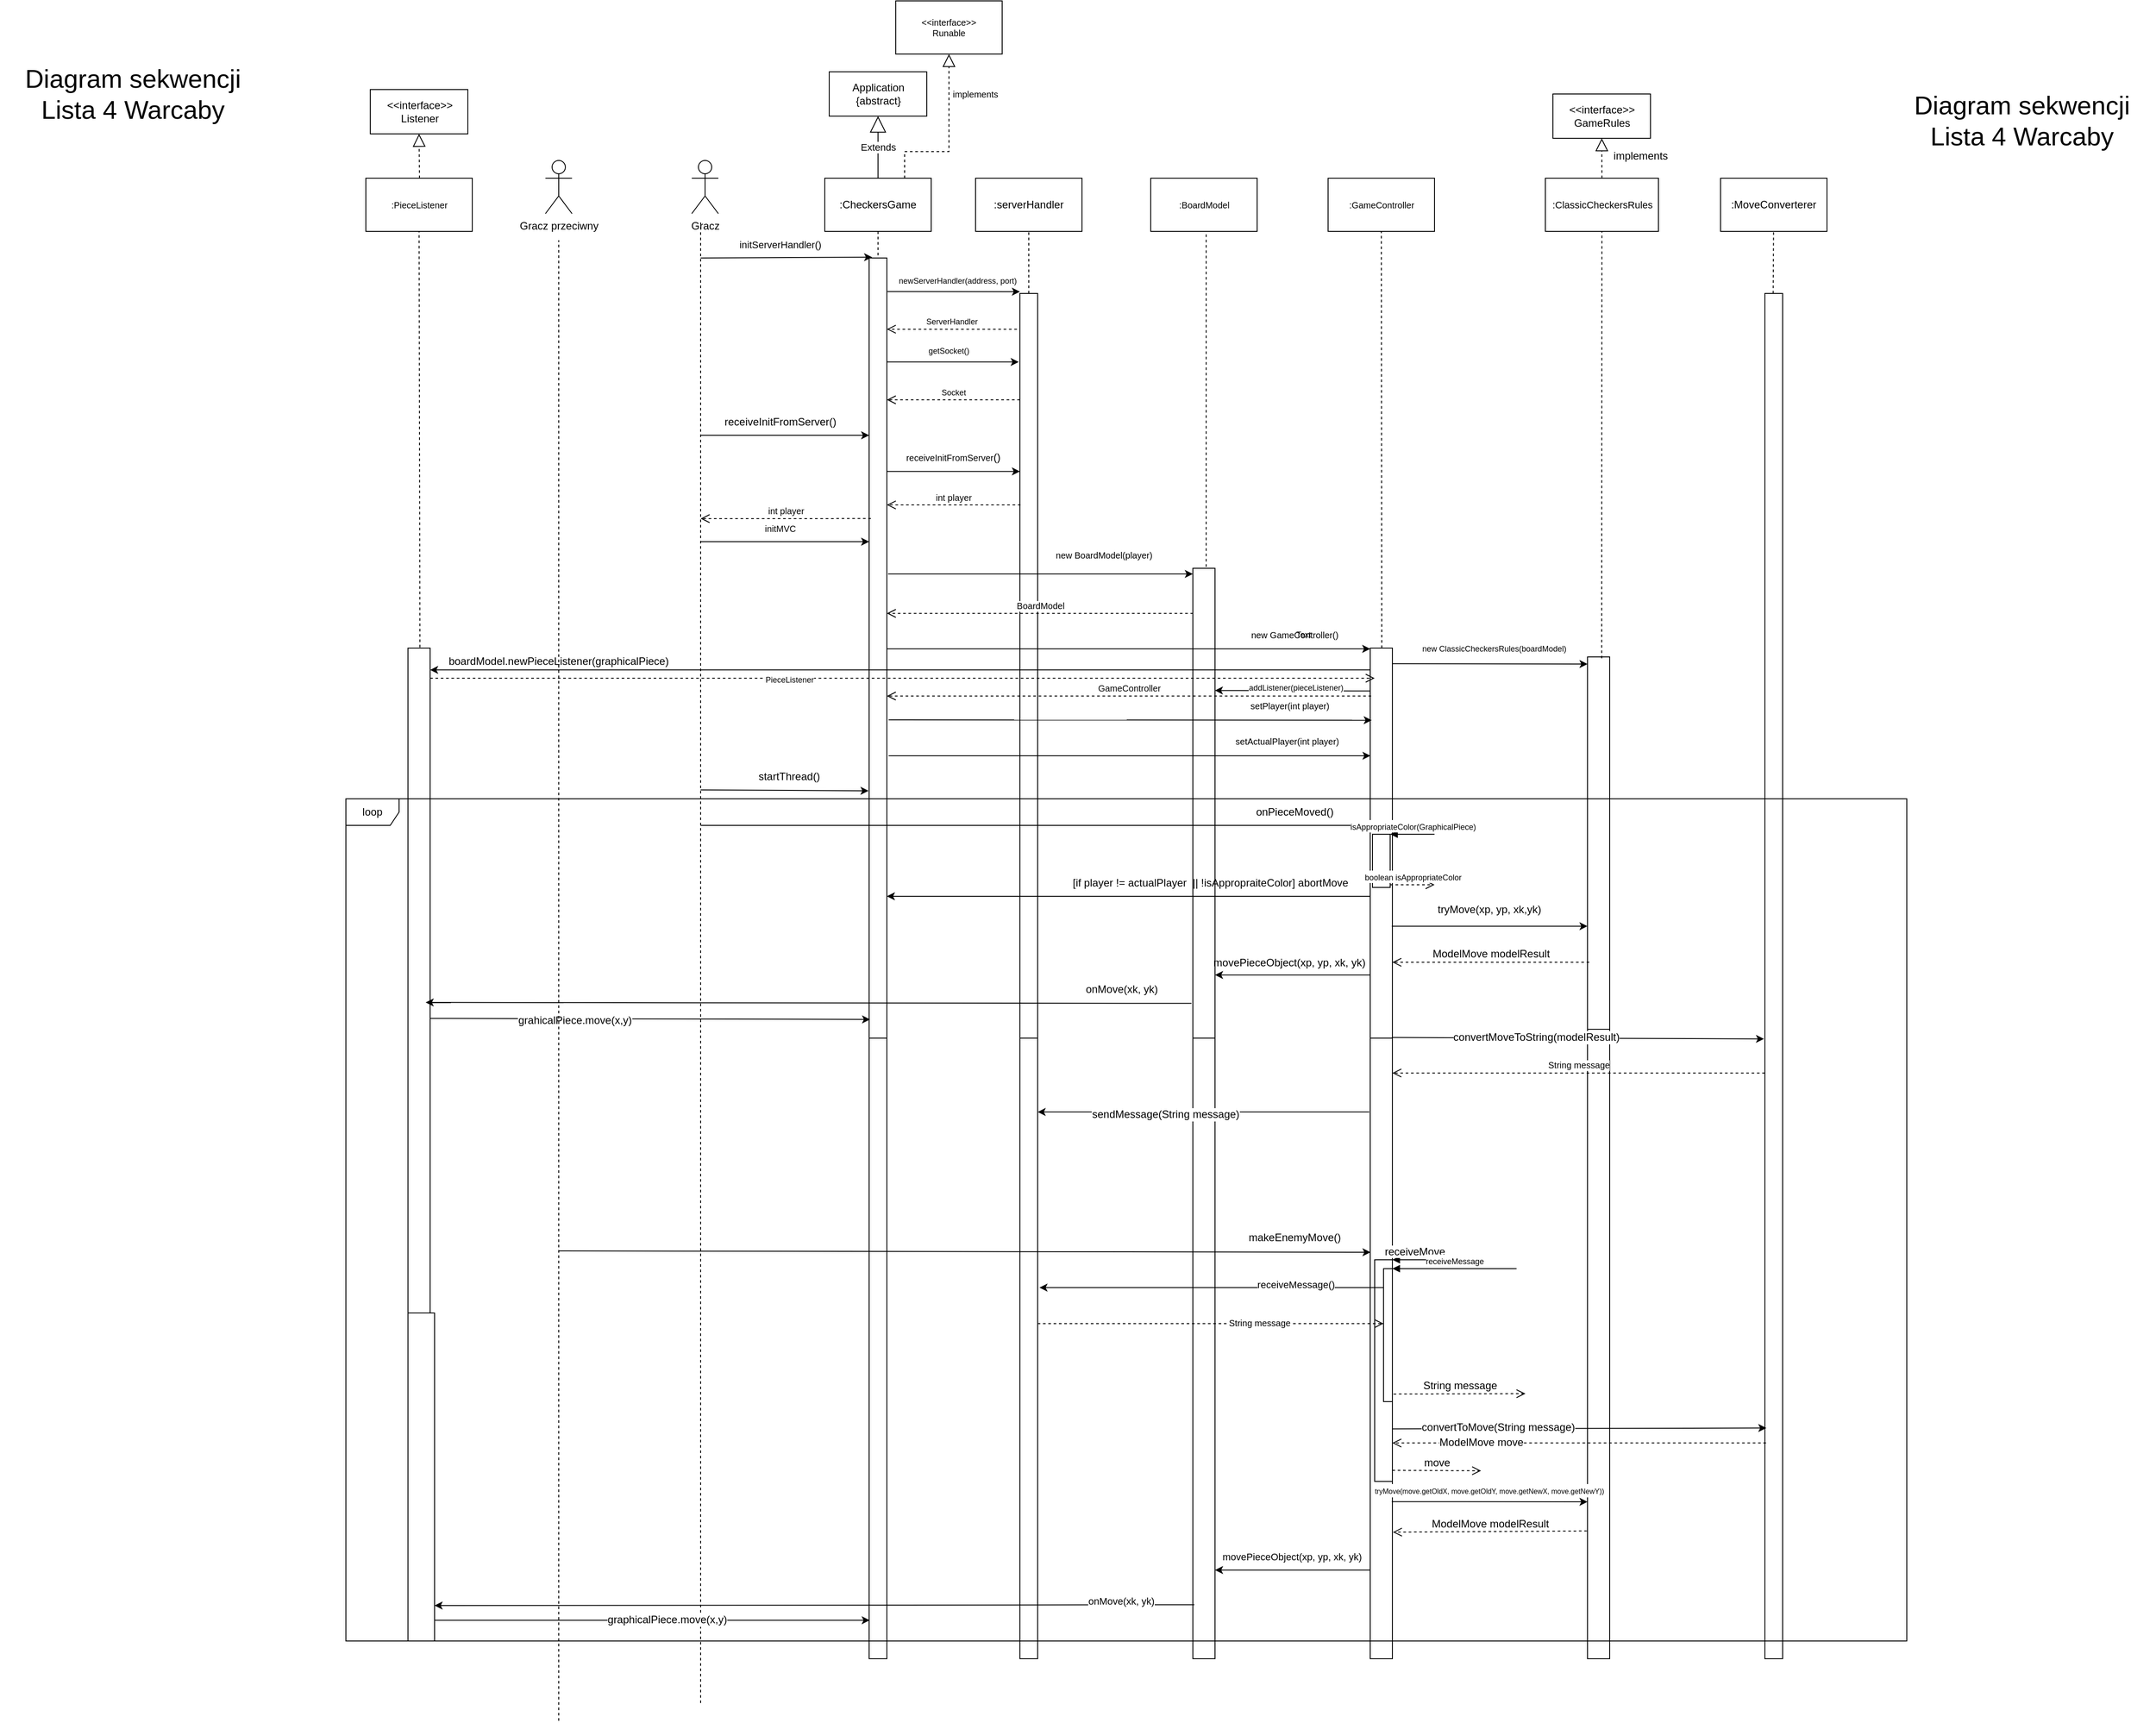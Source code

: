 <mxfile version="20.8.5" type="device"><diagram id="kgpKYQtTHZ0yAKxKKP6v" name="Page-1"><mxGraphModel dx="1644" dy="1530" grid="1" gridSize="10" guides="1" tooltips="1" connect="1" arrows="1" fold="1" page="1" pageScale="1" pageWidth="850" pageHeight="1100" math="0" shadow="0"><root><mxCell id="0"/><mxCell id="1" parent="0"/><mxCell id="ryTdB5Yr19SQIVDXWquv-1" value="Gracz" style="shape=umlActor;verticalLabelPosition=bottom;verticalAlign=top;html=1;" vertex="1" parent="1"><mxGeometry x="110" y="90" width="30" height="60" as="geometry"/></mxCell><mxCell id="ryTdB5Yr19SQIVDXWquv-6" value="" style="html=1;points=[];perimeter=orthogonalPerimeter;" vertex="1" parent="1"><mxGeometry x="310" y="200" width="20" height="880" as="geometry"/></mxCell><mxCell id="ryTdB5Yr19SQIVDXWquv-8" value="" style="endArrow=none;dashed=1;html=1;rounded=0;" edge="1" parent="1"><mxGeometry width="50" height="50" relative="1" as="geometry"><mxPoint x="120" y="1830" as="sourcePoint"/><mxPoint x="120" y="160" as="targetPoint"/></mxGeometry></mxCell><mxCell id="ryTdB5Yr19SQIVDXWquv-10" value="" style="endArrow=classic;html=1;rounded=0;entryX=0.167;entryY=-0.001;entryDx=0;entryDy=0;entryPerimeter=0;" edge="1" parent="1" target="ryTdB5Yr19SQIVDXWquv-6"><mxGeometry width="50" height="50" relative="1" as="geometry"><mxPoint x="120" y="200" as="sourcePoint"/><mxPoint x="430" y="170" as="targetPoint"/></mxGeometry></mxCell><mxCell id="ryTdB5Yr19SQIVDXWquv-11" value=":CheckersGame" style="rounded=0;whiteSpace=wrap;html=1;" vertex="1" parent="1"><mxGeometry x="260" y="110" width="120" height="60" as="geometry"/></mxCell><mxCell id="ryTdB5Yr19SQIVDXWquv-12" value="" style="endArrow=none;dashed=1;html=1;rounded=0;exitX=0.5;exitY=1;exitDx=0;exitDy=0;" edge="1" parent="1" source="ryTdB5Yr19SQIVDXWquv-11" target="ryTdB5Yr19SQIVDXWquv-6"><mxGeometry width="50" height="50" relative="1" as="geometry"><mxPoint x="380" y="150" as="sourcePoint"/><mxPoint x="430" y="100" as="targetPoint"/></mxGeometry></mxCell><mxCell id="ryTdB5Yr19SQIVDXWquv-13" value="Extends" style="endArrow=block;endSize=16;endFill=0;html=1;rounded=0;exitX=0.5;exitY=0;exitDx=0;exitDy=0;" edge="1" parent="1" source="ryTdB5Yr19SQIVDXWquv-11" target="ryTdB5Yr19SQIVDXWquv-14"><mxGeometry width="160" relative="1" as="geometry"><mxPoint x="330" y="120" as="sourcePoint"/><mxPoint x="320" y="50" as="targetPoint"/></mxGeometry></mxCell><mxCell id="ryTdB5Yr19SQIVDXWquv-14" value="Application&lt;br&gt;{abstract}" style="html=1;" vertex="1" parent="1"><mxGeometry x="265" y="-10" width="110" height="50" as="geometry"/></mxCell><mxCell id="ryTdB5Yr19SQIVDXWquv-15" value="" style="endArrow=classic;html=1;rounded=0;exitX=1.033;exitY=0.043;exitDx=0;exitDy=0;exitPerimeter=0;" edge="1" parent="1" source="ryTdB5Yr19SQIVDXWquv-6"><mxGeometry width="50" height="50" relative="1" as="geometry"><mxPoint x="460" y="360" as="sourcePoint"/><mxPoint x="480" y="238" as="targetPoint"/></mxGeometry></mxCell><mxCell id="ryTdB5Yr19SQIVDXWquv-17" value="" style="html=1;points=[];perimeter=orthogonalPerimeter;" vertex="1" parent="1"><mxGeometry x="480" y="240" width="20" height="840" as="geometry"/></mxCell><mxCell id="ryTdB5Yr19SQIVDXWquv-18" value=":serverHandler" style="rounded=0;whiteSpace=wrap;html=1;" vertex="1" parent="1"><mxGeometry x="430" y="110" width="120" height="60" as="geometry"/></mxCell><mxCell id="ryTdB5Yr19SQIVDXWquv-19" value="" style="endArrow=none;dashed=1;html=1;rounded=0;entryX=0.5;entryY=1;entryDx=0;entryDy=0;" edge="1" parent="1" source="ryTdB5Yr19SQIVDXWquv-17" target="ryTdB5Yr19SQIVDXWquv-18"><mxGeometry width="50" height="50" relative="1" as="geometry"><mxPoint x="460" y="300" as="sourcePoint"/><mxPoint x="510" y="250" as="targetPoint"/></mxGeometry></mxCell><mxCell id="ryTdB5Yr19SQIVDXWquv-20" value="&lt;font style=&quot;font-size: 11px;&quot;&gt;initServerHandler()&lt;/font&gt;" style="text;html=1;strokeColor=none;fillColor=none;align=center;verticalAlign=middle;whiteSpace=wrap;rounded=0;" vertex="1" parent="1"><mxGeometry x="180" y="170" width="60" height="30" as="geometry"/></mxCell><mxCell id="ryTdB5Yr19SQIVDXWquv-21" value="&lt;font style=&quot;font-size: 9px;&quot;&gt;newServerHandler(address, port)&lt;/font&gt;" style="text;html=1;strokeColor=none;fillColor=none;align=center;verticalAlign=middle;whiteSpace=wrap;rounded=0;fontSize=11;" vertex="1" parent="1"><mxGeometry x="330" y="210" width="160" height="30" as="geometry"/></mxCell><mxCell id="ryTdB5Yr19SQIVDXWquv-23" value="ServerHandler" style="html=1;verticalAlign=bottom;endArrow=open;dashed=1;endSize=8;rounded=0;fontSize=9;exitX=-0.167;exitY=0.048;exitDx=0;exitDy=0;exitPerimeter=0;" edge="1" parent="1" source="ryTdB5Yr19SQIVDXWquv-17" target="ryTdB5Yr19SQIVDXWquv-6"><mxGeometry relative="1" as="geometry"><mxPoint x="520" y="260" as="sourcePoint"/><mxPoint x="440" y="260" as="targetPoint"/></mxGeometry></mxCell><mxCell id="ryTdB5Yr19SQIVDXWquv-24" value="" style="endArrow=classic;html=1;rounded=0;fontSize=9;entryX=-0.067;entryY=0.092;entryDx=0;entryDy=0;entryPerimeter=0;" edge="1" parent="1" source="ryTdB5Yr19SQIVDXWquv-6" target="ryTdB5Yr19SQIVDXWquv-17"><mxGeometry width="50" height="50" relative="1" as="geometry"><mxPoint x="460" y="430" as="sourcePoint"/><mxPoint x="510" y="380" as="targetPoint"/></mxGeometry></mxCell><mxCell id="ryTdB5Yr19SQIVDXWquv-25" value="getSocket()" style="text;html=1;strokeColor=none;fillColor=none;align=center;verticalAlign=middle;whiteSpace=wrap;rounded=0;fontSize=9;" vertex="1" parent="1"><mxGeometry x="370" y="290" width="60" height="30" as="geometry"/></mxCell><mxCell id="ryTdB5Yr19SQIVDXWquv-26" value="Socket" style="html=1;verticalAlign=bottom;endArrow=open;dashed=1;endSize=8;rounded=0;fontSize=9;" edge="1" parent="1"><mxGeometry relative="1" as="geometry"><mxPoint x="480" y="360" as="sourcePoint"/><mxPoint x="330" y="360" as="targetPoint"/></mxGeometry></mxCell><mxCell id="ryTdB5Yr19SQIVDXWquv-27" value="" style="endArrow=classic;html=1;rounded=0;fontSize=9;" edge="1" parent="1"><mxGeometry width="50" height="50" relative="1" as="geometry"><mxPoint x="120" y="400" as="sourcePoint"/><mxPoint x="310" y="400" as="targetPoint"/></mxGeometry></mxCell><mxCell id="ryTdB5Yr19SQIVDXWquv-28" value="&lt;font style=&quot;font-size: 12px;&quot;&gt;receiveInitFromServer()&lt;/font&gt;" style="text;html=1;strokeColor=none;fillColor=none;align=center;verticalAlign=middle;whiteSpace=wrap;rounded=0;fontSize=9;" vertex="1" parent="1"><mxGeometry x="180" y="370" width="60" height="30" as="geometry"/></mxCell><mxCell id="ryTdB5Yr19SQIVDXWquv-30" value="" style="endArrow=classic;html=1;rounded=0;fontSize=12;entryX=0;entryY=0.239;entryDx=0;entryDy=0;entryPerimeter=0;" edge="1" parent="1" source="ryTdB5Yr19SQIVDXWquv-6" target="ryTdB5Yr19SQIVDXWquv-17"><mxGeometry width="50" height="50" relative="1" as="geometry"><mxPoint x="340" y="441" as="sourcePoint"/><mxPoint x="450" y="280" as="targetPoint"/></mxGeometry></mxCell><mxCell id="ryTdB5Yr19SQIVDXWquv-31" value="&lt;font style=&quot;font-size: 10px;&quot;&gt;receiveInitFromServer&lt;/font&gt;()" style="text;html=1;strokeColor=none;fillColor=none;align=center;verticalAlign=middle;whiteSpace=wrap;rounded=0;fontSize=12;" vertex="1" parent="1"><mxGeometry x="375" y="410" width="60" height="30" as="geometry"/></mxCell><mxCell id="ryTdB5Yr19SQIVDXWquv-32" value="int player" style="html=1;verticalAlign=bottom;endArrow=open;dashed=1;endSize=8;rounded=0;fontSize=10;exitX=0.033;exitY=0.284;exitDx=0;exitDy=0;exitPerimeter=0;" edge="1" parent="1" source="ryTdB5Yr19SQIVDXWquv-17" target="ryTdB5Yr19SQIVDXWquv-6"><mxGeometry relative="1" as="geometry"><mxPoint x="460" y="440" as="sourcePoint"/><mxPoint x="380" y="440" as="targetPoint"/></mxGeometry></mxCell><mxCell id="ryTdB5Yr19SQIVDXWquv-33" value="int player" style="html=1;verticalAlign=bottom;endArrow=open;dashed=1;endSize=8;rounded=0;fontSize=10;exitX=0.1;exitY=0.334;exitDx=0;exitDy=0;exitPerimeter=0;" edge="1" parent="1" source="ryTdB5Yr19SQIVDXWquv-6"><mxGeometry relative="1" as="geometry"><mxPoint x="460" y="440" as="sourcePoint"/><mxPoint x="120" y="494" as="targetPoint"/></mxGeometry></mxCell><mxCell id="ryTdB5Yr19SQIVDXWquv-34" value="" style="endArrow=classic;html=1;rounded=0;fontSize=10;" edge="1" parent="1" target="ryTdB5Yr19SQIVDXWquv-6"><mxGeometry width="50" height="50" relative="1" as="geometry"><mxPoint x="120" y="520" as="sourcePoint"/><mxPoint x="450" y="410" as="targetPoint"/></mxGeometry></mxCell><mxCell id="ryTdB5Yr19SQIVDXWquv-35" value="initMVC" style="text;html=1;strokeColor=none;fillColor=none;align=center;verticalAlign=middle;whiteSpace=wrap;rounded=0;fontSize=10;" vertex="1" parent="1"><mxGeometry x="180" y="490" width="60" height="30" as="geometry"/></mxCell><mxCell id="ryTdB5Yr19SQIVDXWquv-38" value="new BoardModel(player)" style="text;html=1;strokeColor=none;fillColor=none;align=center;verticalAlign=middle;whiteSpace=wrap;rounded=0;fontSize=10;" vertex="1" parent="1"><mxGeometry x="510" y="520" width="130" height="30" as="geometry"/></mxCell><mxCell id="ryTdB5Yr19SQIVDXWquv-39" value="" style="endArrow=classic;html=1;rounded=0;fontSize=10;exitX=1.067;exitY=0.405;exitDx=0;exitDy=0;exitPerimeter=0;" edge="1" parent="1" source="ryTdB5Yr19SQIVDXWquv-6" target="ryTdB5Yr19SQIVDXWquv-40"><mxGeometry width="50" height="50" relative="1" as="geometry"><mxPoint x="400" y="460" as="sourcePoint"/><mxPoint x="680" y="560" as="targetPoint"/></mxGeometry></mxCell><mxCell id="ryTdB5Yr19SQIVDXWquv-40" value="" style="html=1;points=[];perimeter=orthogonalPerimeter;fontSize=10;" vertex="1" parent="1"><mxGeometry x="675" y="550" width="25" height="530" as="geometry"/></mxCell><mxCell id="ryTdB5Yr19SQIVDXWquv-41" value=":BoardModel" style="rounded=0;whiteSpace=wrap;html=1;fontSize=10;" vertex="1" parent="1"><mxGeometry x="627.5" y="110" width="120" height="60" as="geometry"/></mxCell><mxCell id="ryTdB5Yr19SQIVDXWquv-42" value="" style="endArrow=none;dashed=1;html=1;rounded=0;fontSize=10;exitX=0.6;exitY=-0.003;exitDx=0;exitDy=0;exitPerimeter=0;" edge="1" parent="1" source="ryTdB5Yr19SQIVDXWquv-40"><mxGeometry width="50" height="50" relative="1" as="geometry"><mxPoint x="400" y="320" as="sourcePoint"/><mxPoint x="690" y="170" as="targetPoint"/></mxGeometry></mxCell><mxCell id="ryTdB5Yr19SQIVDXWquv-43" value="BoardModel" style="html=1;verticalAlign=bottom;endArrow=open;dashed=1;endSize=8;rounded=0;fontSize=10;exitX=0.013;exitY=0.096;exitDx=0;exitDy=0;exitPerimeter=0;" edge="1" parent="1" source="ryTdB5Yr19SQIVDXWquv-40" target="ryTdB5Yr19SQIVDXWquv-6"><mxGeometry relative="1" as="geometry"><mxPoint x="460" y="570" as="sourcePoint"/><mxPoint x="380" y="570" as="targetPoint"/></mxGeometry></mxCell><mxCell id="ryTdB5Yr19SQIVDXWquv-47" value="" style="endArrow=classic;html=1;rounded=0;fontSize=10;" edge="1" parent="1" target="ryTdB5Yr19SQIVDXWquv-49"><mxGeometry width="50" height="50" relative="1" as="geometry"><mxPoint x="120" y="840" as="sourcePoint"/><mxPoint x="627.5" y="900" as="targetPoint"/></mxGeometry></mxCell><mxCell id="ryTdB5Yr19SQIVDXWquv-48" value="" style="endArrow=classic;html=1;rounded=0;fontSize=10;exitX=1.003;exitY=0.501;exitDx=0;exitDy=0;exitPerimeter=0;" edge="1" parent="1" source="ryTdB5Yr19SQIVDXWquv-6" target="ryTdB5Yr19SQIVDXWquv-49"><mxGeometry width="50" height="50" relative="1" as="geometry"><mxPoint x="375" y="670" as="sourcePoint"/><mxPoint x="880" y="640" as="targetPoint"/></mxGeometry></mxCell><mxCell id="ryTdB5Yr19SQIVDXWquv-49" value="" style="html=1;points=[];perimeter=orthogonalPerimeter;fontSize=10;" vertex="1" parent="1"><mxGeometry x="875" y="640" width="25" height="440" as="geometry"/></mxCell><mxCell id="ryTdB5Yr19SQIVDXWquv-50" value="new GameController()" style="text;html=1;strokeColor=none;fillColor=none;align=center;verticalAlign=middle;whiteSpace=wrap;rounded=0;fontSize=10;" vertex="1" parent="1"><mxGeometry x="730" y="610" width="120" height="30" as="geometry"/></mxCell><mxCell id="ryTdB5Yr19SQIVDXWquv-51" value="" style="endArrow=none;dashed=1;html=1;rounded=0;fontSize=10;" edge="1" parent="1" target="ryTdB5Yr19SQIVDXWquv-52"><mxGeometry width="50" height="50" relative="1" as="geometry"><mxPoint x="888" y="640" as="sourcePoint"/><mxPoint x="890" y="170" as="targetPoint"/></mxGeometry></mxCell><mxCell id="ryTdB5Yr19SQIVDXWquv-52" value=":GameController" style="rounded=0;whiteSpace=wrap;html=1;fontSize=10;" vertex="1" parent="1"><mxGeometry x="827.5" y="110" width="120" height="60" as="geometry"/></mxCell><mxCell id="ryTdB5Yr19SQIVDXWquv-53" value="GameController" style="html=1;verticalAlign=bottom;endArrow=open;dashed=1;endSize=8;rounded=0;fontSize=10;exitX=0.043;exitY=0.123;exitDx=0;exitDy=0;exitPerimeter=0;" edge="1" parent="1" source="ryTdB5Yr19SQIVDXWquv-49" target="ryTdB5Yr19SQIVDXWquv-6"><mxGeometry relative="1" as="geometry"><mxPoint x="827.5" y="690" as="sourcePoint"/><mxPoint x="747.5" y="690" as="targetPoint"/></mxGeometry></mxCell><mxCell id="ryTdB5Yr19SQIVDXWquv-54" value="" style="endArrow=classic;html=1;rounded=0;fontSize=10;exitX=1.1;exitY=0.592;exitDx=0;exitDy=0;exitPerimeter=0;entryX=0.067;entryY=0.185;entryDx=0;entryDy=0;entryPerimeter=0;" edge="1" parent="1" source="ryTdB5Yr19SQIVDXWquv-6" target="ryTdB5Yr19SQIVDXWquv-49"><mxGeometry width="50" height="50" relative="1" as="geometry"><mxPoint x="383" y="720" as="sourcePoint"/><mxPoint x="468" y="720" as="targetPoint"/></mxGeometry></mxCell><mxCell id="ryTdB5Yr19SQIVDXWquv-55" value="setPlayer(int player)" style="text;html=1;strokeColor=none;fillColor=none;align=center;verticalAlign=middle;whiteSpace=wrap;rounded=0;fontSize=10;" vertex="1" parent="1"><mxGeometry x="722.5" y="690" width="122.5" height="30" as="geometry"/></mxCell><mxCell id="ryTdB5Yr19SQIVDXWquv-56" value="" style="endArrow=classic;html=1;rounded=0;fontSize=10;exitX=1.1;exitY=0.638;exitDx=0;exitDy=0;exitPerimeter=0;entryX=0.013;entryY=0.276;entryDx=0;entryDy=0;entryPerimeter=0;" edge="1" parent="1" source="ryTdB5Yr19SQIVDXWquv-6" target="ryTdB5Yr19SQIVDXWquv-49"><mxGeometry width="50" height="50" relative="1" as="geometry"><mxPoint x="350" y="770" as="sourcePoint"/><mxPoint x="430" y="750" as="targetPoint"/></mxGeometry></mxCell><mxCell id="ryTdB5Yr19SQIVDXWquv-58" value="setActualPlayer(int player)" style="text;html=1;strokeColor=none;fillColor=none;align=center;verticalAlign=middle;whiteSpace=wrap;rounded=0;fontSize=10;" vertex="1" parent="1"><mxGeometry x="720" y="730" width="122.5" height="30" as="geometry"/></mxCell><mxCell id="ryTdB5Yr19SQIVDXWquv-59" value="" style="endArrow=block;dashed=1;endFill=0;endSize=12;html=1;rounded=0;fontSize=10;exitX=0.75;exitY=0;exitDx=0;exitDy=0;" edge="1" parent="1" source="ryTdB5Yr19SQIVDXWquv-11" target="ryTdB5Yr19SQIVDXWquv-60"><mxGeometry width="160" relative="1" as="geometry"><mxPoint x="540" y="120" as="sourcePoint"/><mxPoint x="400" y="-60" as="targetPoint"/><Array as="points"><mxPoint x="350" y="80"/><mxPoint x="400" y="80"/></Array></mxGeometry></mxCell><mxCell id="ryTdB5Yr19SQIVDXWquv-60" value="&amp;lt;&amp;lt;interface&amp;gt;&amp;gt;&lt;br&gt;Runable" style="rounded=0;whiteSpace=wrap;html=1;fontSize=10;" vertex="1" parent="1"><mxGeometry x="340" y="-90" width="120" height="60" as="geometry"/></mxCell><mxCell id="ryTdB5Yr19SQIVDXWquv-61" value="implements" style="text;html=1;strokeColor=none;fillColor=none;align=center;verticalAlign=middle;whiteSpace=wrap;rounded=0;fontSize=10;" vertex="1" parent="1"><mxGeometry x="400" width="60" height="30" as="geometry"/></mxCell><mxCell id="ryTdB5Yr19SQIVDXWquv-63" value="" style="endArrow=classic;html=1;rounded=0;fontSize=10;entryX=-0.033;entryY=0.683;entryDx=0;entryDy=0;entryPerimeter=0;" edge="1" parent="1" target="ryTdB5Yr19SQIVDXWquv-6"><mxGeometry width="50" height="50" relative="1" as="geometry"><mxPoint x="120" y="800" as="sourcePoint"/><mxPoint x="240" y="800" as="targetPoint"/></mxGeometry></mxCell><mxCell id="ryTdB5Yr19SQIVDXWquv-64" value="&lt;font style=&quot;font-size: 12px;&quot;&gt;startThread()&lt;/font&gt;" style="text;html=1;strokeColor=none;fillColor=none;align=center;verticalAlign=middle;whiteSpace=wrap;rounded=0;fontSize=10;" vertex="1" parent="1"><mxGeometry x="190" y="770" width="60" height="30" as="geometry"/></mxCell><mxCell id="ryTdB5Yr19SQIVDXWquv-66" value="onPieceMoved()" style="text;html=1;strokeColor=none;fillColor=none;align=center;verticalAlign=middle;whiteSpace=wrap;rounded=0;fontSize=12;" vertex="1" parent="1"><mxGeometry x="760" y="810" width="60" height="30" as="geometry"/></mxCell><mxCell id="ryTdB5Yr19SQIVDXWquv-69" value="" style="endArrow=classic;html=1;rounded=0;fontSize=12;" edge="1" parent="1" source="ryTdB5Yr19SQIVDXWquv-49" target="ryTdB5Yr19SQIVDXWquv-6"><mxGeometry width="50" height="50" relative="1" as="geometry"><mxPoint x="796.667" y="810" as="sourcePoint"/><mxPoint x="730" y="870" as="targetPoint"/><Array as="points"><mxPoint x="620" y="920"/></Array></mxGeometry></mxCell><mxCell id="ryTdB5Yr19SQIVDXWquv-71" value="[if player != actualPlayer&amp;nbsp; || !isAppropraiteColor] abortMove" style="text;html=1;strokeColor=none;fillColor=none;align=center;verticalAlign=middle;whiteSpace=wrap;rounded=0;fontSize=12;" vertex="1" parent="1"><mxGeometry x="510" y="890" width="370" height="30" as="geometry"/></mxCell><mxCell id="ryTdB5Yr19SQIVDXWquv-73" value="" style="html=1;points=[];perimeter=orthogonalPerimeter;fontSize=12;" vertex="1" parent="1"><mxGeometry x="877.5" y="850" width="20" height="60" as="geometry"/></mxCell><mxCell id="ryTdB5Yr19SQIVDXWquv-74" value="&lt;font style=&quot;font-size: 9px;&quot;&gt;isAppropriateColor(GraphicalPiece)&lt;/font&gt;" style="html=1;verticalAlign=bottom;endArrow=block;entryX=1;entryY=0;rounded=0;fontSize=12;" edge="1" target="ryTdB5Yr19SQIVDXWquv-73" parent="1"><mxGeometry relative="1" as="geometry"><mxPoint x="947.5" y="850" as="sourcePoint"/></mxGeometry></mxCell><mxCell id="ryTdB5Yr19SQIVDXWquv-75" value="&lt;font style=&quot;font-size: 9px;&quot;&gt;boolean &lt;/font&gt;&lt;font style=&quot;font-size: 9px;&quot;&gt;isAppropriateColor&lt;/font&gt;" style="html=1;verticalAlign=bottom;endArrow=open;dashed=1;endSize=8;exitX=1;exitY=0.95;rounded=0;fontSize=12;" edge="1" source="ryTdB5Yr19SQIVDXWquv-73" parent="1"><mxGeometry relative="1" as="geometry"><mxPoint x="947.5" y="907" as="targetPoint"/></mxGeometry></mxCell><mxCell id="ryTdB5Yr19SQIVDXWquv-76" value="" style="endArrow=classic;html=1;rounded=0;fontSize=9;exitX=0.999;exitY=0.04;exitDx=0;exitDy=0;exitPerimeter=0;" edge="1" parent="1" source="ryTdB5Yr19SQIVDXWquv-49"><mxGeometry width="50" height="50" relative="1" as="geometry"><mxPoint x="750" y="670" as="sourcePoint"/><mxPoint x="1120" y="658" as="targetPoint"/></mxGeometry></mxCell><mxCell id="ryTdB5Yr19SQIVDXWquv-77" value="" style="html=1;points=[];perimeter=orthogonalPerimeter;fontSize=9;" vertex="1" parent="1"><mxGeometry x="1120" y="650" width="25" height="420" as="geometry"/></mxCell><mxCell id="ryTdB5Yr19SQIVDXWquv-78" value="" style="endArrow=none;dashed=1;html=1;rounded=0;fontSize=9;exitX=0.639;exitY=0.004;exitDx=0;exitDy=0;exitPerimeter=0;" edge="1" parent="1" source="ryTdB5Yr19SQIVDXWquv-77" target="ryTdB5Yr19SQIVDXWquv-79"><mxGeometry width="50" height="50" relative="1" as="geometry"><mxPoint x="750" y="600" as="sourcePoint"/><mxPoint x="1133" y="170" as="targetPoint"/></mxGeometry></mxCell><mxCell id="ryTdB5Yr19SQIVDXWquv-79" value="&lt;font style=&quot;&quot;&gt;&lt;font style=&quot;font-size: 11px;&quot;&gt;:ClassicCheckersRules&lt;/font&gt;&lt;br&gt;&lt;/font&gt;" style="rounded=0;whiteSpace=wrap;html=1;fontSize=9;" vertex="1" parent="1"><mxGeometry x="1072.5" y="110" width="127.5" height="60" as="geometry"/></mxCell><mxCell id="ryTdB5Yr19SQIVDXWquv-80" value="" style="endArrow=block;dashed=1;endFill=0;endSize=12;html=1;rounded=0;fontSize=11;exitX=0.5;exitY=0;exitDx=0;exitDy=0;" edge="1" parent="1" source="ryTdB5Yr19SQIVDXWquv-79" target="ryTdB5Yr19SQIVDXWquv-81"><mxGeometry width="160" relative="1" as="geometry"><mxPoint x="940" y="30" as="sourcePoint"/><mxPoint x="1136" y="40" as="targetPoint"/></mxGeometry></mxCell><mxCell id="ryTdB5Yr19SQIVDXWquv-81" value="&lt;font style=&quot;font-size: 12px;&quot;&gt;&amp;lt;&amp;lt;interface&amp;gt;&amp;gt;&lt;br&gt;GameRules&lt;/font&gt;" style="html=1;fontSize=11;" vertex="1" parent="1"><mxGeometry x="1081" y="15" width="110" height="50" as="geometry"/></mxCell><mxCell id="ryTdB5Yr19SQIVDXWquv-82" value="implements" style="text;html=1;strokeColor=none;fillColor=none;align=center;verticalAlign=middle;whiteSpace=wrap;rounded=0;fontSize=12;" vertex="1" parent="1"><mxGeometry x="1150" y="70" width="60" height="30" as="geometry"/></mxCell><mxCell id="ryTdB5Yr19SQIVDXWquv-84" value="&lt;font style=&quot;font-size: 9px;&quot;&gt;new ClassicCheckersRules(boardModel)&lt;/font&gt;" style="text;html=1;strokeColor=none;fillColor=none;align=center;verticalAlign=middle;whiteSpace=wrap;rounded=0;fontSize=12;" vertex="1" parent="1"><mxGeometry x="930" y="625" width="170" height="30" as="geometry"/></mxCell><mxCell id="ryTdB5Yr19SQIVDXWquv-85" value="" style="endArrow=classic;html=1;rounded=0;fontSize=9;exitX=0.973;exitY=0.713;exitDx=0;exitDy=0;exitPerimeter=0;" edge="1" parent="1" source="ryTdB5Yr19SQIVDXWquv-49" target="ryTdB5Yr19SQIVDXWquv-77"><mxGeometry width="50" height="50" relative="1" as="geometry"><mxPoint x="590" y="1130" as="sourcePoint"/><mxPoint x="640" y="1080" as="targetPoint"/></mxGeometry></mxCell><mxCell id="ryTdB5Yr19SQIVDXWquv-86" value="&lt;font style=&quot;font-size: 12px;&quot;&gt;tryMove(xp, yp, xk,yk)&lt;/font&gt;" style="text;html=1;strokeColor=none;fillColor=none;align=center;verticalAlign=middle;whiteSpace=wrap;rounded=0;fontSize=9;" vertex="1" parent="1"><mxGeometry x="947.5" y="920" width="122.5" height="30" as="geometry"/></mxCell><mxCell id="ryTdB5Yr19SQIVDXWquv-87" value="&lt;font style=&quot;font-size: 12px;&quot;&gt;ModelMove modelResult&lt;/font&gt;" style="html=1;verticalAlign=bottom;endArrow=open;dashed=1;endSize=8;rounded=0;fontSize=10;exitX=0.08;exitY=0.82;exitDx=0;exitDy=0;exitPerimeter=0;" edge="1" parent="1" source="ryTdB5Yr19SQIVDXWquv-77" target="ryTdB5Yr19SQIVDXWquv-49"><mxGeometry relative="1" as="geometry"><mxPoint x="1060" y="990" as="sourcePoint"/><mxPoint x="980" y="990" as="targetPoint"/></mxGeometry></mxCell><mxCell id="ryTdB5Yr19SQIVDXWquv-89" value="" style="endArrow=classic;html=1;rounded=0;fontSize=12;exitX=-0.013;exitY=0.838;exitDx=0;exitDy=0;exitPerimeter=0;" edge="1" parent="1" source="ryTdB5Yr19SQIVDXWquv-49" target="ryTdB5Yr19SQIVDXWquv-40"><mxGeometry width="50" height="50" relative="1" as="geometry"><mxPoint x="870" y="1010" as="sourcePoint"/><mxPoint x="840" y="1060" as="targetPoint"/></mxGeometry></mxCell><mxCell id="ryTdB5Yr19SQIVDXWquv-90" value="movePieceObject(xp, yp, xk, yk)" style="text;html=1;strokeColor=none;fillColor=none;align=center;verticalAlign=middle;whiteSpace=wrap;rounded=0;fontSize=12;" vertex="1" parent="1"><mxGeometry x="690" y="980" width="187.5" height="30" as="geometry"/></mxCell><mxCell id="ryTdB5Yr19SQIVDXWquv-91" value=":PieceListener" style="rounded=0;whiteSpace=wrap;html=1;fontSize=10;" vertex="1" parent="1"><mxGeometry x="-257.5" y="110" width="120" height="60" as="geometry"/></mxCell><mxCell id="ryTdB5Yr19SQIVDXWquv-92" value="" style="endArrow=classic;html=1;rounded=0;fontSize=10;exitX=0.013;exitY=0.056;exitDx=0;exitDy=0;exitPerimeter=0;" edge="1" parent="1" source="ryTdB5Yr19SQIVDXWquv-49" target="ryTdB5Yr19SQIVDXWquv-94"><mxGeometry width="50" height="50" relative="1" as="geometry"><mxPoint x="690" y="700" as="sourcePoint"/><mxPoint y="665" as="targetPoint"/></mxGeometry></mxCell><mxCell id="ryTdB5Yr19SQIVDXWquv-94" value="" style="html=1;points=[];perimeter=orthogonalPerimeter;fontSize=10;" vertex="1" parent="1"><mxGeometry x="-210" y="640" width="25" height="750" as="geometry"/></mxCell><mxCell id="ryTdB5Yr19SQIVDXWquv-95" value="" style="endArrow=none;dashed=1;html=1;rounded=0;fontSize=10;exitX=0.539;exitY=-0.001;exitDx=0;exitDy=0;exitPerimeter=0;" edge="1" parent="1" source="ryTdB5Yr19SQIVDXWquv-94" target="ryTdB5Yr19SQIVDXWquv-91"><mxGeometry width="50" height="50" relative="1" as="geometry"><mxPoint x="80" y="360" as="sourcePoint"/><mxPoint x="-180" y="170" as="targetPoint"/></mxGeometry></mxCell><mxCell id="ryTdB5Yr19SQIVDXWquv-96" value="&lt;font style=&quot;font-size: 12px;&quot;&gt;&lt;font style=&quot;font-size: 12px;&quot;&gt;boardModel&lt;/font&gt;.newPieceListener(graphicalPiece)&lt;/font&gt;" style="text;html=1;strokeColor=none;fillColor=none;align=center;verticalAlign=middle;whiteSpace=wrap;rounded=0;fontSize=10;" vertex="1" parent="1"><mxGeometry x="-70" y="640" width="60" height="30" as="geometry"/></mxCell><mxCell id="ryTdB5Yr19SQIVDXWquv-98" value="" style="html=1;verticalAlign=bottom;endArrow=open;dashed=1;endSize=8;rounded=0;fontSize=12;" edge="1" parent="1" source="ryTdB5Yr19SQIVDXWquv-94"><mxGeometry relative="1" as="geometry"><mxPoint x="100" y="690" as="sourcePoint"/><mxPoint x="880" y="674" as="targetPoint"/></mxGeometry></mxCell><mxCell id="ryTdB5Yr19SQIVDXWquv-109" value="PieceListener" style="edgeLabel;html=1;align=center;verticalAlign=middle;resizable=0;points=[];fontSize=9;" vertex="1" connectable="0" parent="ryTdB5Yr19SQIVDXWquv-98"><mxGeometry x="-0.224" y="-2" relative="1" as="geometry"><mxPoint x="-8" as="offset"/></mxGeometry></mxCell><mxCell id="ryTdB5Yr19SQIVDXWquv-103" value="" style="endArrow=classic;html=1;rounded=0;fontSize=9;exitX=-0.02;exitY=0.11;exitDx=0;exitDy=0;exitPerimeter=0;entryX=0.994;entryY=0.26;entryDx=0;entryDy=0;entryPerimeter=0;" edge="1" parent="1" source="ryTdB5Yr19SQIVDXWquv-49" target="ryTdB5Yr19SQIVDXWquv-40"><mxGeometry width="50" height="50" relative="1" as="geometry"><mxPoint x="780" y="650" as="sourcePoint"/><mxPoint x="830" y="600" as="targetPoint"/></mxGeometry></mxCell><mxCell id="ryTdB5Yr19SQIVDXWquv-108" value="addListener(pieceListener)" style="edgeLabel;html=1;align=center;verticalAlign=middle;resizable=0;points=[];fontSize=9;" vertex="1" connectable="0" parent="ryTdB5Yr19SQIVDXWquv-103"><mxGeometry x="-0.441" y="1" relative="1" as="geometry"><mxPoint x="-35" y="-4" as="offset"/></mxGeometry></mxCell><mxCell id="ryTdB5Yr19SQIVDXWquv-105" value="Text" style="text;html=1;strokeColor=none;fillColor=none;align=center;verticalAlign=middle;whiteSpace=wrap;rounded=0;fontSize=9;" vertex="1" parent="1"><mxGeometry x="770" y="610" width="60" height="30" as="geometry"/></mxCell><mxCell id="ryTdB5Yr19SQIVDXWquv-110" value="" style="endArrow=classic;html=1;rounded=0;fontSize=9;exitX=-0.06;exitY=0.926;exitDx=0;exitDy=0;exitPerimeter=0;entryX=0.8;entryY=0.533;entryDx=0;entryDy=0;entryPerimeter=0;" edge="1" parent="1" source="ryTdB5Yr19SQIVDXWquv-40" target="ryTdB5Yr19SQIVDXWquv-94"><mxGeometry width="50" height="50" relative="1" as="geometry"><mxPoint x="690" y="990" as="sourcePoint"/><mxPoint x="-180" y="1040" as="targetPoint"/></mxGeometry></mxCell><mxCell id="ryTdB5Yr19SQIVDXWquv-111" value="&lt;font style=&quot;font-size: 12px;&quot;&gt;onMove(xk, yk)&lt;/font&gt;" style="text;html=1;strokeColor=none;fillColor=none;align=center;verticalAlign=middle;whiteSpace=wrap;rounded=0;fontSize=9;" vertex="1" parent="1"><mxGeometry x="550" y="1010" width="90" height="30" as="geometry"/></mxCell><mxCell id="ryTdB5Yr19SQIVDXWquv-113" value="" style="html=1;points=[];perimeter=orthogonalPerimeter;fontSize=12;" vertex="1" parent="1"><mxGeometry x="875" y="1080" width="25" height="700" as="geometry"/></mxCell><mxCell id="ryTdB5Yr19SQIVDXWquv-114" value="" style="html=1;points=[];perimeter=orthogonalPerimeter;fontSize=12;" vertex="1" parent="1"><mxGeometry x="1120" y="1070" width="25" height="710" as="geometry"/></mxCell><mxCell id="ryTdB5Yr19SQIVDXWquv-115" value="" style="html=1;points=[];perimeter=orthogonalPerimeter;fontSize=12;" vertex="1" parent="1"><mxGeometry x="675" y="1080" width="25" height="700" as="geometry"/></mxCell><mxCell id="ryTdB5Yr19SQIVDXWquv-116" value="" style="html=1;points=[];perimeter=orthogonalPerimeter;fontSize=12;" vertex="1" parent="1"><mxGeometry x="480" y="1080" width="20" height="700" as="geometry"/></mxCell><mxCell id="ryTdB5Yr19SQIVDXWquv-117" value="" style="html=1;points=[];perimeter=orthogonalPerimeter;fontSize=12;" vertex="1" parent="1"><mxGeometry x="310" y="1080" width="20" height="700" as="geometry"/></mxCell><mxCell id="ryTdB5Yr19SQIVDXWquv-118" value="" style="html=1;points=[];perimeter=orthogonalPerimeter;fontSize=12;" vertex="1" parent="1"><mxGeometry x="-210" y="1390" width="30" height="370" as="geometry"/></mxCell><mxCell id="ryTdB5Yr19SQIVDXWquv-119" value="" style="endArrow=classic;html=1;rounded=0;fontSize=12;exitX=0.973;exitY=-0.001;exitDx=0;exitDy=0;exitPerimeter=0;entryX=-0.05;entryY=0.546;entryDx=0;entryDy=0;entryPerimeter=0;" edge="1" parent="1" source="ryTdB5Yr19SQIVDXWquv-113" target="ryTdB5Yr19SQIVDXWquv-120"><mxGeometry width="50" height="50" relative="1" as="geometry"><mxPoint x="820" y="1110" as="sourcePoint"/><mxPoint x="1270" y="1080" as="targetPoint"/></mxGeometry></mxCell><mxCell id="ryTdB5Yr19SQIVDXWquv-123" value="convertMoveToString(modelResult)" style="edgeLabel;html=1;align=center;verticalAlign=middle;resizable=0;points=[];fontSize=12;" vertex="1" connectable="0" parent="ryTdB5Yr19SQIVDXWquv-119"><mxGeometry x="-0.225" y="1" relative="1" as="geometry"><mxPoint as="offset"/></mxGeometry></mxCell><mxCell id="ryTdB5Yr19SQIVDXWquv-120" value="" style="html=1;points=[];perimeter=orthogonalPerimeter;fontSize=12;" vertex="1" parent="1"><mxGeometry x="1320" y="240" width="20" height="1540" as="geometry"/></mxCell><mxCell id="ryTdB5Yr19SQIVDXWquv-121" value="" style="endArrow=none;dashed=1;html=1;rounded=0;fontSize=12;exitX=0.467;exitY=0;exitDx=0;exitDy=0;exitPerimeter=0;" edge="1" parent="1" source="ryTdB5Yr19SQIVDXWquv-120" target="ryTdB5Yr19SQIVDXWquv-122"><mxGeometry width="50" height="50" relative="1" as="geometry"><mxPoint x="950" y="160" as="sourcePoint"/><mxPoint x="1327" y="170" as="targetPoint"/></mxGeometry></mxCell><mxCell id="ryTdB5Yr19SQIVDXWquv-122" value=":MoveConverterer" style="rounded=0;whiteSpace=wrap;html=1;fontSize=12;" vertex="1" parent="1"><mxGeometry x="1270" y="110" width="120" height="60" as="geometry"/></mxCell><mxCell id="ryTdB5Yr19SQIVDXWquv-124" value="String message" style="html=1;verticalAlign=bottom;endArrow=open;dashed=1;endSize=8;rounded=0;fontSize=10;exitX=0;exitY=0.571;exitDx=0;exitDy=0;exitPerimeter=0;" edge="1" parent="1" source="ryTdB5Yr19SQIVDXWquv-120" target="ryTdB5Yr19SQIVDXWquv-113"><mxGeometry relative="1" as="geometry"><mxPoint x="1020" y="1130" as="sourcePoint"/><mxPoint x="940" y="1130" as="targetPoint"/></mxGeometry></mxCell><mxCell id="ryTdB5Yr19SQIVDXWquv-125" value="" style="endArrow=classic;html=1;rounded=0;fontSize=12;exitX=-0.04;exitY=0.119;exitDx=0;exitDy=0;exitPerimeter=0;" edge="1" parent="1" source="ryTdB5Yr19SQIVDXWquv-113" target="ryTdB5Yr19SQIVDXWquv-116"><mxGeometry width="50" height="50" relative="1" as="geometry"><mxPoint x="1040" y="1110" as="sourcePoint"/><mxPoint x="349" y="1160" as="targetPoint"/></mxGeometry></mxCell><mxCell id="ryTdB5Yr19SQIVDXWquv-126" value="sendMessage(String message)" style="edgeLabel;html=1;align=center;verticalAlign=middle;resizable=0;points=[];fontSize=12;" vertex="1" connectable="0" parent="ryTdB5Yr19SQIVDXWquv-125"><mxGeometry x="0.233" y="2" relative="1" as="geometry"><mxPoint as="offset"/></mxGeometry></mxCell><mxCell id="ryTdB5Yr19SQIVDXWquv-127" value="" style="endArrow=classic;html=1;rounded=0;fontSize=12;entryX=0.013;entryY=0.345;entryDx=0;entryDy=0;entryPerimeter=0;" edge="1" parent="1" target="ryTdB5Yr19SQIVDXWquv-113"><mxGeometry width="50" height="50" relative="1" as="geometry"><mxPoint x="-40" y="1320" as="sourcePoint"/><mxPoint x="430" y="1320" as="targetPoint"/></mxGeometry></mxCell><mxCell id="ryTdB5Yr19SQIVDXWquv-128" value="makeEnemyMove()" style="text;html=1;strokeColor=none;fillColor=none;align=center;verticalAlign=middle;whiteSpace=wrap;rounded=0;fontSize=12;" vertex="1" parent="1"><mxGeometry x="760" y="1290" width="60" height="30" as="geometry"/></mxCell><mxCell id="ryTdB5Yr19SQIVDXWquv-129" value="" style="html=1;points=[];perimeter=orthogonalPerimeter;fontSize=12;" vertex="1" parent="1"><mxGeometry x="880" y="1330" width="20" height="250" as="geometry"/></mxCell><mxCell id="ryTdB5Yr19SQIVDXWquv-130" value="receiveMove" style="html=1;verticalAlign=bottom;endArrow=block;entryX=1;entryY=0;rounded=0;fontSize=12;" edge="1" target="ryTdB5Yr19SQIVDXWquv-129" parent="1"><mxGeometry relative="1" as="geometry"><mxPoint x="950" y="1330" as="sourcePoint"/></mxGeometry></mxCell><mxCell id="ryTdB5Yr19SQIVDXWquv-131" value="move" style="html=1;verticalAlign=bottom;endArrow=open;dashed=1;endSize=8;exitX=1;exitY=0.95;rounded=0;fontSize=12;" edge="1" source="ryTdB5Yr19SQIVDXWquv-129" parent="1"><mxGeometry relative="1" as="geometry"><mxPoint x="1000" y="1568" as="targetPoint"/></mxGeometry></mxCell><mxCell id="ryTdB5Yr19SQIVDXWquv-133" value="" style="html=1;points=[];perimeter=orthogonalPerimeter;fontSize=12;" vertex="1" parent="1"><mxGeometry x="890" y="1340" width="10" height="150" as="geometry"/></mxCell><mxCell id="ryTdB5Yr19SQIVDXWquv-134" value="&lt;font style=&quot;font-size: 9px;&quot;&gt;receiveMessage&lt;/font&gt;" style="html=1;verticalAlign=bottom;endArrow=block;entryX=1;entryY=0;rounded=0;fontSize=12;" edge="1" target="ryTdB5Yr19SQIVDXWquv-133" parent="1"><mxGeometry relative="1" as="geometry"><mxPoint x="1040" y="1340" as="sourcePoint"/></mxGeometry></mxCell><mxCell id="ryTdB5Yr19SQIVDXWquv-135" value="String message" style="html=1;verticalAlign=bottom;endArrow=open;dashed=1;endSize=8;rounded=0;fontSize=12;exitX=1.133;exitY=0.943;exitDx=0;exitDy=0;exitPerimeter=0;" edge="1" source="ryTdB5Yr19SQIVDXWquv-133" parent="1"><mxGeometry relative="1" as="geometry"><mxPoint x="1050" y="1481" as="targetPoint"/><mxPoint x="947.5" y="1460" as="sourcePoint"/></mxGeometry></mxCell><mxCell id="ryTdB5Yr19SQIVDXWquv-136" value="" style="endArrow=classic;html=1;rounded=0;fontSize=9;entryX=1.102;entryY=0.402;entryDx=0;entryDy=0;entryPerimeter=0;" edge="1" parent="1" source="ryTdB5Yr19SQIVDXWquv-133" target="ryTdB5Yr19SQIVDXWquv-116"><mxGeometry width="50" height="50" relative="1" as="geometry"><mxPoint x="790" y="1390" as="sourcePoint"/><mxPoint x="580" y="1370" as="targetPoint"/></mxGeometry></mxCell><mxCell id="ryTdB5Yr19SQIVDXWquv-137" value="&lt;font style=&quot;font-size: 11px;&quot;&gt;receiveMessage()&lt;/font&gt;" style="edgeLabel;html=1;align=center;verticalAlign=middle;resizable=0;points=[];fontSize=9;" vertex="1" connectable="0" parent="ryTdB5Yr19SQIVDXWquv-136"><mxGeometry x="0.235" y="-4" relative="1" as="geometry"><mxPoint x="140" as="offset"/></mxGeometry></mxCell><mxCell id="ryTdB5Yr19SQIVDXWquv-138" value="String message" style="html=1;verticalAlign=bottom;endArrow=open;dashed=1;endSize=8;rounded=0;fontSize=10;exitX=1;exitY=0.46;exitDx=0;exitDy=0;exitPerimeter=0;" edge="1" parent="1" source="ryTdB5Yr19SQIVDXWquv-116" target="ryTdB5Yr19SQIVDXWquv-133"><mxGeometry x="0.282" y="-8" relative="1" as="geometry"><mxPoint x="650" y="1420" as="sourcePoint"/><mxPoint x="570" y="1420" as="targetPoint"/><mxPoint as="offset"/></mxGeometry></mxCell><mxCell id="ryTdB5Yr19SQIVDXWquv-139" value="" style="endArrow=classic;html=1;rounded=0;fontSize=11;exitX=0.982;exitY=0.763;exitDx=0;exitDy=0;exitPerimeter=0;entryX=0.082;entryY=0.831;entryDx=0;entryDy=0;entryPerimeter=0;" edge="1" parent="1" source="ryTdB5Yr19SQIVDXWquv-129" target="ryTdB5Yr19SQIVDXWquv-120"><mxGeometry width="50" height="50" relative="1" as="geometry"><mxPoint x="920" y="1530" as="sourcePoint"/><mxPoint x="970" y="1480" as="targetPoint"/></mxGeometry></mxCell><mxCell id="ryTdB5Yr19SQIVDXWquv-140" value="&lt;font style=&quot;font-size: 12px;&quot;&gt;convertToMove(String message)&lt;/font&gt;" style="edgeLabel;html=1;align=center;verticalAlign=middle;resizable=0;points=[];fontSize=11;" vertex="1" connectable="0" parent="ryTdB5Yr19SQIVDXWquv-139"><mxGeometry x="-0.244" y="2" relative="1" as="geometry"><mxPoint x="-40" as="offset"/></mxGeometry></mxCell><mxCell id="ryTdB5Yr19SQIVDXWquv-141" value="" style="html=1;verticalAlign=bottom;endArrow=open;dashed=1;endSize=8;rounded=0;fontSize=10;exitX=0.065;exitY=0.842;exitDx=0;exitDy=0;exitPerimeter=0;" edge="1" parent="1" source="ryTdB5Yr19SQIVDXWquv-120" target="ryTdB5Yr19SQIVDXWquv-129"><mxGeometry relative="1" as="geometry"><mxPoint x="1100" y="1550" as="sourcePoint"/><mxPoint x="1020" y="1550" as="targetPoint"/></mxGeometry></mxCell><mxCell id="ryTdB5Yr19SQIVDXWquv-142" value="ModelMove move" style="edgeLabel;html=1;align=center;verticalAlign=middle;resizable=0;points=[];fontSize=12;" vertex="1" connectable="0" parent="ryTdB5Yr19SQIVDXWquv-141"><mxGeometry x="-0.704" y="-1" relative="1" as="geometry"><mxPoint x="-259" as="offset"/></mxGeometry></mxCell><mxCell id="ryTdB5Yr19SQIVDXWquv-144" value="" style="endArrow=classic;html=1;rounded=0;fontSize=12;exitX=0.973;exitY=0.747;exitDx=0;exitDy=0;exitPerimeter=0;" edge="1" parent="1" source="ryTdB5Yr19SQIVDXWquv-113"><mxGeometry width="50" height="50" relative="1" as="geometry"><mxPoint x="950" y="1590" as="sourcePoint"/><mxPoint x="1120" y="1603" as="targetPoint"/></mxGeometry></mxCell><mxCell id="ryTdB5Yr19SQIVDXWquv-145" value="&lt;font style=&quot;font-size: 8px;&quot;&gt;tryMove(move.getOldX, move.getOldY, move.getNewX, move.getNewY))&lt;/font&gt;" style="edgeLabel;html=1;align=center;verticalAlign=middle;resizable=0;points=[];fontSize=12;" vertex="1" connectable="0" parent="ryTdB5Yr19SQIVDXWquv-144"><mxGeometry x="0.154" y="-2" relative="1" as="geometry"><mxPoint x="-18" y="-15" as="offset"/></mxGeometry></mxCell><mxCell id="ryTdB5Yr19SQIVDXWquv-146" value="ModelMove modelResult" style="html=1;verticalAlign=bottom;endArrow=open;dashed=1;endSize=8;rounded=0;fontSize=12;exitX=-0.027;exitY=0.797;exitDx=0;exitDy=0;exitPerimeter=0;entryX=1.027;entryY=0.796;entryDx=0;entryDy=0;entryPerimeter=0;" edge="1" parent="1" source="ryTdB5Yr19SQIVDXWquv-114" target="ryTdB5Yr19SQIVDXWquv-113"><mxGeometry relative="1" as="geometry"><mxPoint x="1010" y="1560" as="sourcePoint"/><mxPoint x="930" y="1560" as="targetPoint"/></mxGeometry></mxCell><mxCell id="ryTdB5Yr19SQIVDXWquv-147" value="&lt;font style=&quot;font-size: 11px;&quot;&gt;movePieceObject(xp, yp, xk, yk)&lt;/font&gt;" style="text;html=1;strokeColor=none;fillColor=none;align=center;verticalAlign=middle;whiteSpace=wrap;rounded=0;fontSize=12;" vertex="1" parent="1"><mxGeometry x="692.5" y="1650" width="187.5" height="30" as="geometry"/></mxCell><mxCell id="ryTdB5Yr19SQIVDXWquv-148" value="" style="endArrow=classic;html=1;rounded=0;fontSize=8;" edge="1" parent="1" source="ryTdB5Yr19SQIVDXWquv-113"><mxGeometry width="50" height="50" relative="1" as="geometry"><mxPoint x="900" y="1650" as="sourcePoint"/><mxPoint x="700" y="1680" as="targetPoint"/></mxGeometry></mxCell><mxCell id="ryTdB5Yr19SQIVDXWquv-149" value="" style="endArrow=classic;html=1;rounded=0;fontSize=11;exitX=0.067;exitY=0.913;exitDx=0;exitDy=0;exitPerimeter=0;" edge="1" parent="1" source="ryTdB5Yr19SQIVDXWquv-115"><mxGeometry width="50" height="50" relative="1" as="geometry"><mxPoint x="670" y="1720" as="sourcePoint"/><mxPoint x="-180" y="1720" as="targetPoint"/></mxGeometry></mxCell><mxCell id="ryTdB5Yr19SQIVDXWquv-151" value="onMove(xk, yk)" style="edgeLabel;html=1;align=center;verticalAlign=middle;resizable=0;points=[];fontSize=11;" vertex="1" connectable="0" parent="ryTdB5Yr19SQIVDXWquv-149"><mxGeometry x="-0.807" y="-4" relative="1" as="geometry"><mxPoint as="offset"/></mxGeometry></mxCell><mxCell id="ryTdB5Yr19SQIVDXWquv-152" value="" style="endArrow=classic;html=1;rounded=0;fontSize=11;entryX=0.052;entryY=0.976;entryDx=0;entryDy=0;entryPerimeter=0;exitX=0.987;exitY=0.557;exitDx=0;exitDy=0;exitPerimeter=0;" edge="1" parent="1" source="ryTdB5Yr19SQIVDXWquv-94" target="ryTdB5Yr19SQIVDXWquv-6"><mxGeometry width="50" height="50" relative="1" as="geometry"><mxPoint x="-170" y="1060" as="sourcePoint"/><mxPoint x="170" y="1130" as="targetPoint"/></mxGeometry></mxCell><mxCell id="ryTdB5Yr19SQIVDXWquv-153" value="&lt;font style=&quot;font-size: 12px;&quot;&gt;grahicalPiece.move(x,y)&lt;/font&gt;" style="edgeLabel;html=1;align=center;verticalAlign=middle;resizable=0;points=[];fontSize=11;" vertex="1" connectable="0" parent="ryTdB5Yr19SQIVDXWquv-152"><mxGeometry x="-0.344" y="-2" relative="1" as="geometry"><mxPoint as="offset"/></mxGeometry></mxCell><mxCell id="ryTdB5Yr19SQIVDXWquv-154" value="" style="endArrow=classic;html=1;rounded=0;fontSize=12;entryX=0.033;entryY=0.938;entryDx=0;entryDy=0;entryPerimeter=0;" edge="1" parent="1" source="ryTdB5Yr19SQIVDXWquv-118" target="ryTdB5Yr19SQIVDXWquv-117"><mxGeometry width="50" height="50" relative="1" as="geometry"><mxPoint x="-10" y="1730" as="sourcePoint"/><mxPoint x="40" y="1680" as="targetPoint"/></mxGeometry></mxCell><mxCell id="ryTdB5Yr19SQIVDXWquv-155" value="graphicalPiece.move(x,y)" style="edgeLabel;html=1;align=center;verticalAlign=middle;resizable=0;points=[];fontSize=12;" vertex="1" connectable="0" parent="ryTdB5Yr19SQIVDXWquv-154"><mxGeometry x="0.067" y="1" relative="1" as="geometry"><mxPoint as="offset"/></mxGeometry></mxCell><mxCell id="ryTdB5Yr19SQIVDXWquv-160" value="Gracz przeciwny" style="shape=umlActor;verticalLabelPosition=bottom;verticalAlign=top;html=1;fontSize=12;" vertex="1" parent="1"><mxGeometry x="-55" y="90" width="30" height="60" as="geometry"/></mxCell><mxCell id="ryTdB5Yr19SQIVDXWquv-161" value="" style="endArrow=none;dashed=1;html=1;rounded=0;fontSize=12;" edge="1" parent="1"><mxGeometry width="50" height="50" relative="1" as="geometry"><mxPoint x="-40" y="1850" as="sourcePoint"/><mxPoint x="-40" y="180" as="targetPoint"/></mxGeometry></mxCell><mxCell id="ryTdB5Yr19SQIVDXWquv-164" value="loop" style="shape=umlFrame;whiteSpace=wrap;html=1;fontSize=12;" vertex="1" parent="1"><mxGeometry x="-280" y="810" width="1760" height="950" as="geometry"/></mxCell><mxCell id="ryTdB5Yr19SQIVDXWquv-165" value="&lt;font style=&quot;font-size: 29px;&quot;&gt;Diagram sekwencji Lista 4 Warcaby&lt;/font&gt;" style="text;html=1;strokeColor=none;fillColor=none;align=center;verticalAlign=middle;whiteSpace=wrap;rounded=0;fontSize=12;" vertex="1" parent="1"><mxGeometry x="-670" width="300" height="30" as="geometry"/></mxCell><mxCell id="ryTdB5Yr19SQIVDXWquv-166" value="&lt;font style=&quot;font-size: 29px;&quot;&gt;Diagram sekwencji Lista 4 Warcaby&lt;/font&gt;" style="text;html=1;strokeColor=none;fillColor=none;align=center;verticalAlign=middle;whiteSpace=wrap;rounded=0;fontSize=12;" vertex="1" parent="1"><mxGeometry x="1460" y="30" width="300" height="30" as="geometry"/></mxCell><mxCell id="ryTdB5Yr19SQIVDXWquv-167" value="" style="endArrow=block;dashed=1;endFill=0;endSize=12;html=1;rounded=0;fontSize=29;entryX=0.5;entryY=1;entryDx=0;entryDy=0;" edge="1" parent="1" target="ryTdB5Yr19SQIVDXWquv-169"><mxGeometry width="160" relative="1" as="geometry"><mxPoint x="-197" y="110" as="sourcePoint"/><mxPoint x="-198" y="40" as="targetPoint"/></mxGeometry></mxCell><mxCell id="ryTdB5Yr19SQIVDXWquv-169" value="&amp;lt;&amp;lt;interface&amp;gt;&amp;gt;&lt;br&gt;Listener" style="html=1;fontSize=12;" vertex="1" parent="1"><mxGeometry x="-252.5" y="10" width="110" height="50" as="geometry"/></mxCell></root></mxGraphModel></diagram></mxfile>